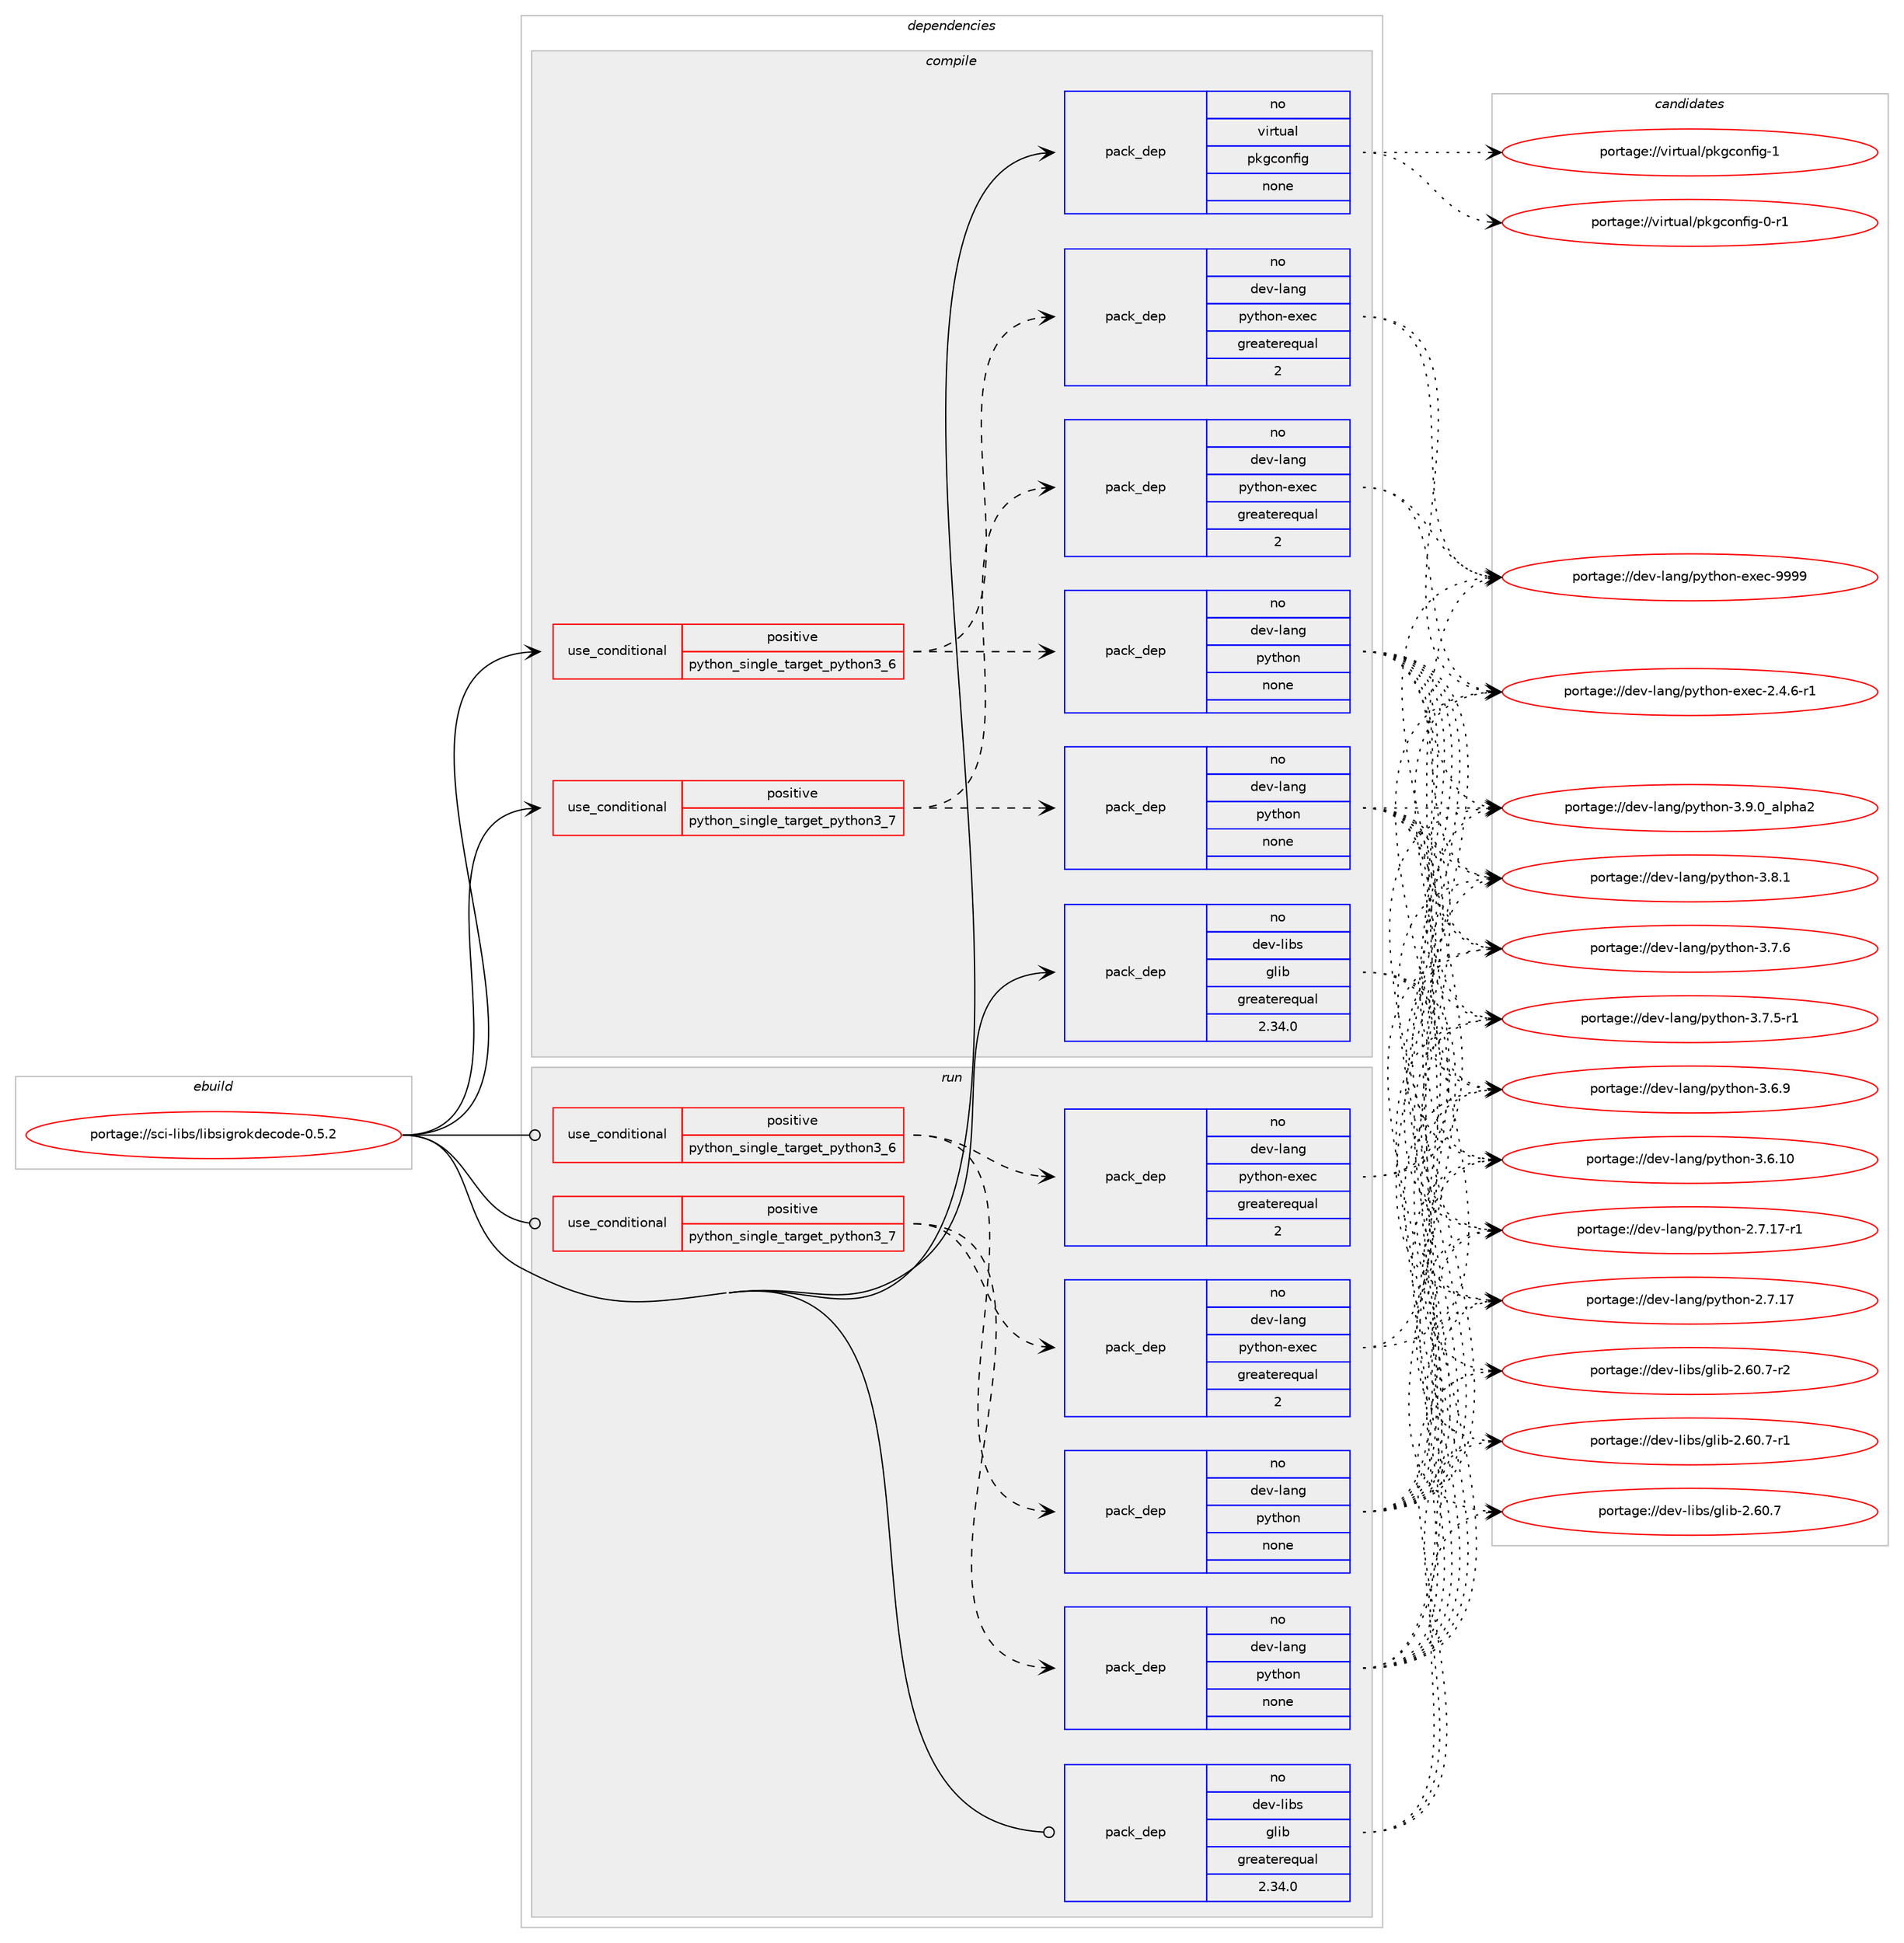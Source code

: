 digraph prolog {

# *************
# Graph options
# *************

newrank=true;
concentrate=true;
compound=true;
graph [rankdir=LR,fontname=Helvetica,fontsize=10,ranksep=1.5];#, ranksep=2.5, nodesep=0.2];
edge  [arrowhead=vee];
node  [fontname=Helvetica,fontsize=10];

# **********
# The ebuild
# **********

subgraph cluster_leftcol {
color=gray;
rank=same;
label=<<i>ebuild</i>>;
id [label="portage://sci-libs/libsigrokdecode-0.5.2", color=red, width=4, href="../sci-libs/libsigrokdecode-0.5.2.svg"];
}

# ****************
# The dependencies
# ****************

subgraph cluster_midcol {
color=gray;
label=<<i>dependencies</i>>;
subgraph cluster_compile {
fillcolor="#eeeeee";
style=filled;
label=<<i>compile</i>>;
subgraph cond12008 {
dependency56472 [label=<<TABLE BORDER="0" CELLBORDER="1" CELLSPACING="0" CELLPADDING="4"><TR><TD ROWSPAN="3" CELLPADDING="10">use_conditional</TD></TR><TR><TD>positive</TD></TR><TR><TD>python_single_target_python3_6</TD></TR></TABLE>>, shape=none, color=red];
subgraph pack43263 {
dependency56473 [label=<<TABLE BORDER="0" CELLBORDER="1" CELLSPACING="0" CELLPADDING="4" WIDTH="220"><TR><TD ROWSPAN="6" CELLPADDING="30">pack_dep</TD></TR><TR><TD WIDTH="110">no</TD></TR><TR><TD>dev-lang</TD></TR><TR><TD>python</TD></TR><TR><TD>none</TD></TR><TR><TD></TD></TR></TABLE>>, shape=none, color=blue];
}
dependency56472:e -> dependency56473:w [weight=20,style="dashed",arrowhead="vee"];
subgraph pack43264 {
dependency56474 [label=<<TABLE BORDER="0" CELLBORDER="1" CELLSPACING="0" CELLPADDING="4" WIDTH="220"><TR><TD ROWSPAN="6" CELLPADDING="30">pack_dep</TD></TR><TR><TD WIDTH="110">no</TD></TR><TR><TD>dev-lang</TD></TR><TR><TD>python-exec</TD></TR><TR><TD>greaterequal</TD></TR><TR><TD>2</TD></TR></TABLE>>, shape=none, color=blue];
}
dependency56472:e -> dependency56474:w [weight=20,style="dashed",arrowhead="vee"];
}
id:e -> dependency56472:w [weight=20,style="solid",arrowhead="vee"];
subgraph cond12009 {
dependency56475 [label=<<TABLE BORDER="0" CELLBORDER="1" CELLSPACING="0" CELLPADDING="4"><TR><TD ROWSPAN="3" CELLPADDING="10">use_conditional</TD></TR><TR><TD>positive</TD></TR><TR><TD>python_single_target_python3_7</TD></TR></TABLE>>, shape=none, color=red];
subgraph pack43265 {
dependency56476 [label=<<TABLE BORDER="0" CELLBORDER="1" CELLSPACING="0" CELLPADDING="4" WIDTH="220"><TR><TD ROWSPAN="6" CELLPADDING="30">pack_dep</TD></TR><TR><TD WIDTH="110">no</TD></TR><TR><TD>dev-lang</TD></TR><TR><TD>python</TD></TR><TR><TD>none</TD></TR><TR><TD></TD></TR></TABLE>>, shape=none, color=blue];
}
dependency56475:e -> dependency56476:w [weight=20,style="dashed",arrowhead="vee"];
subgraph pack43266 {
dependency56477 [label=<<TABLE BORDER="0" CELLBORDER="1" CELLSPACING="0" CELLPADDING="4" WIDTH="220"><TR><TD ROWSPAN="6" CELLPADDING="30">pack_dep</TD></TR><TR><TD WIDTH="110">no</TD></TR><TR><TD>dev-lang</TD></TR><TR><TD>python-exec</TD></TR><TR><TD>greaterequal</TD></TR><TR><TD>2</TD></TR></TABLE>>, shape=none, color=blue];
}
dependency56475:e -> dependency56477:w [weight=20,style="dashed",arrowhead="vee"];
}
id:e -> dependency56475:w [weight=20,style="solid",arrowhead="vee"];
subgraph pack43267 {
dependency56478 [label=<<TABLE BORDER="0" CELLBORDER="1" CELLSPACING="0" CELLPADDING="4" WIDTH="220"><TR><TD ROWSPAN="6" CELLPADDING="30">pack_dep</TD></TR><TR><TD WIDTH="110">no</TD></TR><TR><TD>dev-libs</TD></TR><TR><TD>glib</TD></TR><TR><TD>greaterequal</TD></TR><TR><TD>2.34.0</TD></TR></TABLE>>, shape=none, color=blue];
}
id:e -> dependency56478:w [weight=20,style="solid",arrowhead="vee"];
subgraph pack43268 {
dependency56479 [label=<<TABLE BORDER="0" CELLBORDER="1" CELLSPACING="0" CELLPADDING="4" WIDTH="220"><TR><TD ROWSPAN="6" CELLPADDING="30">pack_dep</TD></TR><TR><TD WIDTH="110">no</TD></TR><TR><TD>virtual</TD></TR><TR><TD>pkgconfig</TD></TR><TR><TD>none</TD></TR><TR><TD></TD></TR></TABLE>>, shape=none, color=blue];
}
id:e -> dependency56479:w [weight=20,style="solid",arrowhead="vee"];
}
subgraph cluster_compileandrun {
fillcolor="#eeeeee";
style=filled;
label=<<i>compile and run</i>>;
}
subgraph cluster_run {
fillcolor="#eeeeee";
style=filled;
label=<<i>run</i>>;
subgraph cond12010 {
dependency56480 [label=<<TABLE BORDER="0" CELLBORDER="1" CELLSPACING="0" CELLPADDING="4"><TR><TD ROWSPAN="3" CELLPADDING="10">use_conditional</TD></TR><TR><TD>positive</TD></TR><TR><TD>python_single_target_python3_6</TD></TR></TABLE>>, shape=none, color=red];
subgraph pack43269 {
dependency56481 [label=<<TABLE BORDER="0" CELLBORDER="1" CELLSPACING="0" CELLPADDING="4" WIDTH="220"><TR><TD ROWSPAN="6" CELLPADDING="30">pack_dep</TD></TR><TR><TD WIDTH="110">no</TD></TR><TR><TD>dev-lang</TD></TR><TR><TD>python</TD></TR><TR><TD>none</TD></TR><TR><TD></TD></TR></TABLE>>, shape=none, color=blue];
}
dependency56480:e -> dependency56481:w [weight=20,style="dashed",arrowhead="vee"];
subgraph pack43270 {
dependency56482 [label=<<TABLE BORDER="0" CELLBORDER="1" CELLSPACING="0" CELLPADDING="4" WIDTH="220"><TR><TD ROWSPAN="6" CELLPADDING="30">pack_dep</TD></TR><TR><TD WIDTH="110">no</TD></TR><TR><TD>dev-lang</TD></TR><TR><TD>python-exec</TD></TR><TR><TD>greaterequal</TD></TR><TR><TD>2</TD></TR></TABLE>>, shape=none, color=blue];
}
dependency56480:e -> dependency56482:w [weight=20,style="dashed",arrowhead="vee"];
}
id:e -> dependency56480:w [weight=20,style="solid",arrowhead="odot"];
subgraph cond12011 {
dependency56483 [label=<<TABLE BORDER="0" CELLBORDER="1" CELLSPACING="0" CELLPADDING="4"><TR><TD ROWSPAN="3" CELLPADDING="10">use_conditional</TD></TR><TR><TD>positive</TD></TR><TR><TD>python_single_target_python3_7</TD></TR></TABLE>>, shape=none, color=red];
subgraph pack43271 {
dependency56484 [label=<<TABLE BORDER="0" CELLBORDER="1" CELLSPACING="0" CELLPADDING="4" WIDTH="220"><TR><TD ROWSPAN="6" CELLPADDING="30">pack_dep</TD></TR><TR><TD WIDTH="110">no</TD></TR><TR><TD>dev-lang</TD></TR><TR><TD>python</TD></TR><TR><TD>none</TD></TR><TR><TD></TD></TR></TABLE>>, shape=none, color=blue];
}
dependency56483:e -> dependency56484:w [weight=20,style="dashed",arrowhead="vee"];
subgraph pack43272 {
dependency56485 [label=<<TABLE BORDER="0" CELLBORDER="1" CELLSPACING="0" CELLPADDING="4" WIDTH="220"><TR><TD ROWSPAN="6" CELLPADDING="30">pack_dep</TD></TR><TR><TD WIDTH="110">no</TD></TR><TR><TD>dev-lang</TD></TR><TR><TD>python-exec</TD></TR><TR><TD>greaterequal</TD></TR><TR><TD>2</TD></TR></TABLE>>, shape=none, color=blue];
}
dependency56483:e -> dependency56485:w [weight=20,style="dashed",arrowhead="vee"];
}
id:e -> dependency56483:w [weight=20,style="solid",arrowhead="odot"];
subgraph pack43273 {
dependency56486 [label=<<TABLE BORDER="0" CELLBORDER="1" CELLSPACING="0" CELLPADDING="4" WIDTH="220"><TR><TD ROWSPAN="6" CELLPADDING="30">pack_dep</TD></TR><TR><TD WIDTH="110">no</TD></TR><TR><TD>dev-libs</TD></TR><TR><TD>glib</TD></TR><TR><TD>greaterequal</TD></TR><TR><TD>2.34.0</TD></TR></TABLE>>, shape=none, color=blue];
}
id:e -> dependency56486:w [weight=20,style="solid",arrowhead="odot"];
}
}

# **************
# The candidates
# **************

subgraph cluster_choices {
rank=same;
color=gray;
label=<<i>candidates</i>>;

subgraph choice43263 {
color=black;
nodesep=1;
choice10010111845108971101034711212111610411111045514657464895971081121049750 [label="portage://dev-lang/python-3.9.0_alpha2", color=red, width=4,href="../dev-lang/python-3.9.0_alpha2.svg"];
choice100101118451089711010347112121116104111110455146564649 [label="portage://dev-lang/python-3.8.1", color=red, width=4,href="../dev-lang/python-3.8.1.svg"];
choice100101118451089711010347112121116104111110455146554654 [label="portage://dev-lang/python-3.7.6", color=red, width=4,href="../dev-lang/python-3.7.6.svg"];
choice1001011184510897110103471121211161041111104551465546534511449 [label="portage://dev-lang/python-3.7.5-r1", color=red, width=4,href="../dev-lang/python-3.7.5-r1.svg"];
choice100101118451089711010347112121116104111110455146544657 [label="portage://dev-lang/python-3.6.9", color=red, width=4,href="../dev-lang/python-3.6.9.svg"];
choice10010111845108971101034711212111610411111045514654464948 [label="portage://dev-lang/python-3.6.10", color=red, width=4,href="../dev-lang/python-3.6.10.svg"];
choice100101118451089711010347112121116104111110455046554649554511449 [label="portage://dev-lang/python-2.7.17-r1", color=red, width=4,href="../dev-lang/python-2.7.17-r1.svg"];
choice10010111845108971101034711212111610411111045504655464955 [label="portage://dev-lang/python-2.7.17", color=red, width=4,href="../dev-lang/python-2.7.17.svg"];
dependency56473:e -> choice10010111845108971101034711212111610411111045514657464895971081121049750:w [style=dotted,weight="100"];
dependency56473:e -> choice100101118451089711010347112121116104111110455146564649:w [style=dotted,weight="100"];
dependency56473:e -> choice100101118451089711010347112121116104111110455146554654:w [style=dotted,weight="100"];
dependency56473:e -> choice1001011184510897110103471121211161041111104551465546534511449:w [style=dotted,weight="100"];
dependency56473:e -> choice100101118451089711010347112121116104111110455146544657:w [style=dotted,weight="100"];
dependency56473:e -> choice10010111845108971101034711212111610411111045514654464948:w [style=dotted,weight="100"];
dependency56473:e -> choice100101118451089711010347112121116104111110455046554649554511449:w [style=dotted,weight="100"];
dependency56473:e -> choice10010111845108971101034711212111610411111045504655464955:w [style=dotted,weight="100"];
}
subgraph choice43264 {
color=black;
nodesep=1;
choice10010111845108971101034711212111610411111045101120101994557575757 [label="portage://dev-lang/python-exec-9999", color=red, width=4,href="../dev-lang/python-exec-9999.svg"];
choice10010111845108971101034711212111610411111045101120101994550465246544511449 [label="portage://dev-lang/python-exec-2.4.6-r1", color=red, width=4,href="../dev-lang/python-exec-2.4.6-r1.svg"];
dependency56474:e -> choice10010111845108971101034711212111610411111045101120101994557575757:w [style=dotted,weight="100"];
dependency56474:e -> choice10010111845108971101034711212111610411111045101120101994550465246544511449:w [style=dotted,weight="100"];
}
subgraph choice43265 {
color=black;
nodesep=1;
choice10010111845108971101034711212111610411111045514657464895971081121049750 [label="portage://dev-lang/python-3.9.0_alpha2", color=red, width=4,href="../dev-lang/python-3.9.0_alpha2.svg"];
choice100101118451089711010347112121116104111110455146564649 [label="portage://dev-lang/python-3.8.1", color=red, width=4,href="../dev-lang/python-3.8.1.svg"];
choice100101118451089711010347112121116104111110455146554654 [label="portage://dev-lang/python-3.7.6", color=red, width=4,href="../dev-lang/python-3.7.6.svg"];
choice1001011184510897110103471121211161041111104551465546534511449 [label="portage://dev-lang/python-3.7.5-r1", color=red, width=4,href="../dev-lang/python-3.7.5-r1.svg"];
choice100101118451089711010347112121116104111110455146544657 [label="portage://dev-lang/python-3.6.9", color=red, width=4,href="../dev-lang/python-3.6.9.svg"];
choice10010111845108971101034711212111610411111045514654464948 [label="portage://dev-lang/python-3.6.10", color=red, width=4,href="../dev-lang/python-3.6.10.svg"];
choice100101118451089711010347112121116104111110455046554649554511449 [label="portage://dev-lang/python-2.7.17-r1", color=red, width=4,href="../dev-lang/python-2.7.17-r1.svg"];
choice10010111845108971101034711212111610411111045504655464955 [label="portage://dev-lang/python-2.7.17", color=red, width=4,href="../dev-lang/python-2.7.17.svg"];
dependency56476:e -> choice10010111845108971101034711212111610411111045514657464895971081121049750:w [style=dotted,weight="100"];
dependency56476:e -> choice100101118451089711010347112121116104111110455146564649:w [style=dotted,weight="100"];
dependency56476:e -> choice100101118451089711010347112121116104111110455146554654:w [style=dotted,weight="100"];
dependency56476:e -> choice1001011184510897110103471121211161041111104551465546534511449:w [style=dotted,weight="100"];
dependency56476:e -> choice100101118451089711010347112121116104111110455146544657:w [style=dotted,weight="100"];
dependency56476:e -> choice10010111845108971101034711212111610411111045514654464948:w [style=dotted,weight="100"];
dependency56476:e -> choice100101118451089711010347112121116104111110455046554649554511449:w [style=dotted,weight="100"];
dependency56476:e -> choice10010111845108971101034711212111610411111045504655464955:w [style=dotted,weight="100"];
}
subgraph choice43266 {
color=black;
nodesep=1;
choice10010111845108971101034711212111610411111045101120101994557575757 [label="portage://dev-lang/python-exec-9999", color=red, width=4,href="../dev-lang/python-exec-9999.svg"];
choice10010111845108971101034711212111610411111045101120101994550465246544511449 [label="portage://dev-lang/python-exec-2.4.6-r1", color=red, width=4,href="../dev-lang/python-exec-2.4.6-r1.svg"];
dependency56477:e -> choice10010111845108971101034711212111610411111045101120101994557575757:w [style=dotted,weight="100"];
dependency56477:e -> choice10010111845108971101034711212111610411111045101120101994550465246544511449:w [style=dotted,weight="100"];
}
subgraph choice43267 {
color=black;
nodesep=1;
choice10010111845108105981154710310810598455046544846554511450 [label="portage://dev-libs/glib-2.60.7-r2", color=red, width=4,href="../dev-libs/glib-2.60.7-r2.svg"];
choice10010111845108105981154710310810598455046544846554511449 [label="portage://dev-libs/glib-2.60.7-r1", color=red, width=4,href="../dev-libs/glib-2.60.7-r1.svg"];
choice1001011184510810598115471031081059845504654484655 [label="portage://dev-libs/glib-2.60.7", color=red, width=4,href="../dev-libs/glib-2.60.7.svg"];
dependency56478:e -> choice10010111845108105981154710310810598455046544846554511450:w [style=dotted,weight="100"];
dependency56478:e -> choice10010111845108105981154710310810598455046544846554511449:w [style=dotted,weight="100"];
dependency56478:e -> choice1001011184510810598115471031081059845504654484655:w [style=dotted,weight="100"];
}
subgraph choice43268 {
color=black;
nodesep=1;
choice1181051141161179710847112107103991111101021051034549 [label="portage://virtual/pkgconfig-1", color=red, width=4,href="../virtual/pkgconfig-1.svg"];
choice11810511411611797108471121071039911111010210510345484511449 [label="portage://virtual/pkgconfig-0-r1", color=red, width=4,href="../virtual/pkgconfig-0-r1.svg"];
dependency56479:e -> choice1181051141161179710847112107103991111101021051034549:w [style=dotted,weight="100"];
dependency56479:e -> choice11810511411611797108471121071039911111010210510345484511449:w [style=dotted,weight="100"];
}
subgraph choice43269 {
color=black;
nodesep=1;
choice10010111845108971101034711212111610411111045514657464895971081121049750 [label="portage://dev-lang/python-3.9.0_alpha2", color=red, width=4,href="../dev-lang/python-3.9.0_alpha2.svg"];
choice100101118451089711010347112121116104111110455146564649 [label="portage://dev-lang/python-3.8.1", color=red, width=4,href="../dev-lang/python-3.8.1.svg"];
choice100101118451089711010347112121116104111110455146554654 [label="portage://dev-lang/python-3.7.6", color=red, width=4,href="../dev-lang/python-3.7.6.svg"];
choice1001011184510897110103471121211161041111104551465546534511449 [label="portage://dev-lang/python-3.7.5-r1", color=red, width=4,href="../dev-lang/python-3.7.5-r1.svg"];
choice100101118451089711010347112121116104111110455146544657 [label="portage://dev-lang/python-3.6.9", color=red, width=4,href="../dev-lang/python-3.6.9.svg"];
choice10010111845108971101034711212111610411111045514654464948 [label="portage://dev-lang/python-3.6.10", color=red, width=4,href="../dev-lang/python-3.6.10.svg"];
choice100101118451089711010347112121116104111110455046554649554511449 [label="portage://dev-lang/python-2.7.17-r1", color=red, width=4,href="../dev-lang/python-2.7.17-r1.svg"];
choice10010111845108971101034711212111610411111045504655464955 [label="portage://dev-lang/python-2.7.17", color=red, width=4,href="../dev-lang/python-2.7.17.svg"];
dependency56481:e -> choice10010111845108971101034711212111610411111045514657464895971081121049750:w [style=dotted,weight="100"];
dependency56481:e -> choice100101118451089711010347112121116104111110455146564649:w [style=dotted,weight="100"];
dependency56481:e -> choice100101118451089711010347112121116104111110455146554654:w [style=dotted,weight="100"];
dependency56481:e -> choice1001011184510897110103471121211161041111104551465546534511449:w [style=dotted,weight="100"];
dependency56481:e -> choice100101118451089711010347112121116104111110455146544657:w [style=dotted,weight="100"];
dependency56481:e -> choice10010111845108971101034711212111610411111045514654464948:w [style=dotted,weight="100"];
dependency56481:e -> choice100101118451089711010347112121116104111110455046554649554511449:w [style=dotted,weight="100"];
dependency56481:e -> choice10010111845108971101034711212111610411111045504655464955:w [style=dotted,weight="100"];
}
subgraph choice43270 {
color=black;
nodesep=1;
choice10010111845108971101034711212111610411111045101120101994557575757 [label="portage://dev-lang/python-exec-9999", color=red, width=4,href="../dev-lang/python-exec-9999.svg"];
choice10010111845108971101034711212111610411111045101120101994550465246544511449 [label="portage://dev-lang/python-exec-2.4.6-r1", color=red, width=4,href="../dev-lang/python-exec-2.4.6-r1.svg"];
dependency56482:e -> choice10010111845108971101034711212111610411111045101120101994557575757:w [style=dotted,weight="100"];
dependency56482:e -> choice10010111845108971101034711212111610411111045101120101994550465246544511449:w [style=dotted,weight="100"];
}
subgraph choice43271 {
color=black;
nodesep=1;
choice10010111845108971101034711212111610411111045514657464895971081121049750 [label="portage://dev-lang/python-3.9.0_alpha2", color=red, width=4,href="../dev-lang/python-3.9.0_alpha2.svg"];
choice100101118451089711010347112121116104111110455146564649 [label="portage://dev-lang/python-3.8.1", color=red, width=4,href="../dev-lang/python-3.8.1.svg"];
choice100101118451089711010347112121116104111110455146554654 [label="portage://dev-lang/python-3.7.6", color=red, width=4,href="../dev-lang/python-3.7.6.svg"];
choice1001011184510897110103471121211161041111104551465546534511449 [label="portage://dev-lang/python-3.7.5-r1", color=red, width=4,href="../dev-lang/python-3.7.5-r1.svg"];
choice100101118451089711010347112121116104111110455146544657 [label="portage://dev-lang/python-3.6.9", color=red, width=4,href="../dev-lang/python-3.6.9.svg"];
choice10010111845108971101034711212111610411111045514654464948 [label="portage://dev-lang/python-3.6.10", color=red, width=4,href="../dev-lang/python-3.6.10.svg"];
choice100101118451089711010347112121116104111110455046554649554511449 [label="portage://dev-lang/python-2.7.17-r1", color=red, width=4,href="../dev-lang/python-2.7.17-r1.svg"];
choice10010111845108971101034711212111610411111045504655464955 [label="portage://dev-lang/python-2.7.17", color=red, width=4,href="../dev-lang/python-2.7.17.svg"];
dependency56484:e -> choice10010111845108971101034711212111610411111045514657464895971081121049750:w [style=dotted,weight="100"];
dependency56484:e -> choice100101118451089711010347112121116104111110455146564649:w [style=dotted,weight="100"];
dependency56484:e -> choice100101118451089711010347112121116104111110455146554654:w [style=dotted,weight="100"];
dependency56484:e -> choice1001011184510897110103471121211161041111104551465546534511449:w [style=dotted,weight="100"];
dependency56484:e -> choice100101118451089711010347112121116104111110455146544657:w [style=dotted,weight="100"];
dependency56484:e -> choice10010111845108971101034711212111610411111045514654464948:w [style=dotted,weight="100"];
dependency56484:e -> choice100101118451089711010347112121116104111110455046554649554511449:w [style=dotted,weight="100"];
dependency56484:e -> choice10010111845108971101034711212111610411111045504655464955:w [style=dotted,weight="100"];
}
subgraph choice43272 {
color=black;
nodesep=1;
choice10010111845108971101034711212111610411111045101120101994557575757 [label="portage://dev-lang/python-exec-9999", color=red, width=4,href="../dev-lang/python-exec-9999.svg"];
choice10010111845108971101034711212111610411111045101120101994550465246544511449 [label="portage://dev-lang/python-exec-2.4.6-r1", color=red, width=4,href="../dev-lang/python-exec-2.4.6-r1.svg"];
dependency56485:e -> choice10010111845108971101034711212111610411111045101120101994557575757:w [style=dotted,weight="100"];
dependency56485:e -> choice10010111845108971101034711212111610411111045101120101994550465246544511449:w [style=dotted,weight="100"];
}
subgraph choice43273 {
color=black;
nodesep=1;
choice10010111845108105981154710310810598455046544846554511450 [label="portage://dev-libs/glib-2.60.7-r2", color=red, width=4,href="../dev-libs/glib-2.60.7-r2.svg"];
choice10010111845108105981154710310810598455046544846554511449 [label="portage://dev-libs/glib-2.60.7-r1", color=red, width=4,href="../dev-libs/glib-2.60.7-r1.svg"];
choice1001011184510810598115471031081059845504654484655 [label="portage://dev-libs/glib-2.60.7", color=red, width=4,href="../dev-libs/glib-2.60.7.svg"];
dependency56486:e -> choice10010111845108105981154710310810598455046544846554511450:w [style=dotted,weight="100"];
dependency56486:e -> choice10010111845108105981154710310810598455046544846554511449:w [style=dotted,weight="100"];
dependency56486:e -> choice1001011184510810598115471031081059845504654484655:w [style=dotted,weight="100"];
}
}

}
